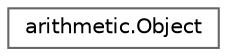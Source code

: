 digraph "Graphical Class Hierarchy"
{
 // LATEX_PDF_SIZE
  bgcolor="transparent";
  edge [fontname=Helvetica,fontsize=10,labelfontname=Helvetica,labelfontsize=10];
  node [fontname=Helvetica,fontsize=10,shape=box,height=0.2,width=0.4];
  rankdir="LR";
  Node0 [id="Node000000",label="arithmetic.Object",height=0.2,width=0.4,color="grey40", fillcolor="white", style="filled",URL="$d3/de8/classarithmetic_1_1Object.html",tooltip=" "];
}
